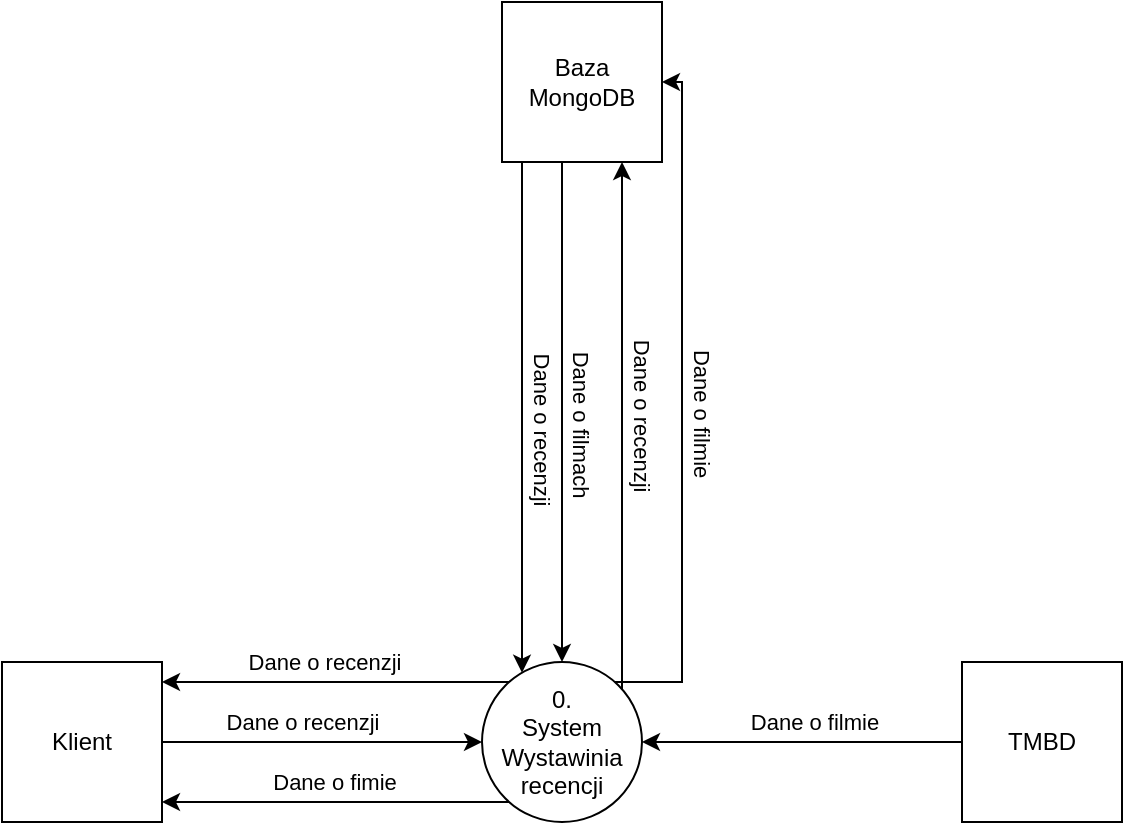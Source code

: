 <mxfile version="22.1.2" type="device">
  <diagram name="Strona-1" id="aVnTq10F7FJGn_nObgPH">
    <mxGraphModel dx="757" dy="571" grid="1" gridSize="10" guides="1" tooltips="1" connect="1" arrows="1" fold="1" page="1" pageScale="1" pageWidth="827" pageHeight="1169" math="0" shadow="0">
      <root>
        <mxCell id="0" />
        <mxCell id="1" parent="0" />
        <mxCell id="HxZ0tnVYBvinbMBndXKt-5" style="edgeStyle=orthogonalEdgeStyle;rounded=0;orthogonalLoop=1;jettySize=auto;html=1;" edge="1" parent="1" source="HxZ0tnVYBvinbMBndXKt-1" target="HxZ0tnVYBvinbMBndXKt-4">
          <mxGeometry relative="1" as="geometry">
            <Array as="points">
              <mxPoint x="310" y="390" />
              <mxPoint x="310" y="390" />
            </Array>
          </mxGeometry>
        </mxCell>
        <mxCell id="HxZ0tnVYBvinbMBndXKt-16" value="Dane o recenzji" style="edgeLabel;html=1;align=center;verticalAlign=middle;resizable=0;points=[];" vertex="1" connectable="0" parent="HxZ0tnVYBvinbMBndXKt-5">
          <mxGeometry x="-0.236" y="1" relative="1" as="geometry">
            <mxPoint x="9" y="-9" as="offset" />
          </mxGeometry>
        </mxCell>
        <mxCell id="HxZ0tnVYBvinbMBndXKt-1" value="Klient" style="whiteSpace=wrap;html=1;aspect=fixed;" vertex="1" parent="1">
          <mxGeometry x="150" y="350" width="80" height="80" as="geometry" />
        </mxCell>
        <mxCell id="HxZ0tnVYBvinbMBndXKt-3" value="TMBD" style="whiteSpace=wrap;html=1;aspect=fixed;" vertex="1" parent="1">
          <mxGeometry x="630" y="350" width="80" height="80" as="geometry" />
        </mxCell>
        <mxCell id="HxZ0tnVYBvinbMBndXKt-18" style="edgeStyle=orthogonalEdgeStyle;rounded=0;orthogonalLoop=1;jettySize=auto;html=1;" edge="1" parent="1" source="HxZ0tnVYBvinbMBndXKt-4" target="HxZ0tnVYBvinbMBndXKt-1">
          <mxGeometry relative="1" as="geometry">
            <Array as="points">
              <mxPoint x="310" y="420" />
              <mxPoint x="310" y="420" />
            </Array>
          </mxGeometry>
        </mxCell>
        <mxCell id="HxZ0tnVYBvinbMBndXKt-20" value="Dane o fimie" style="edgeLabel;html=1;align=center;verticalAlign=middle;resizable=0;points=[];" vertex="1" connectable="0" parent="HxZ0tnVYBvinbMBndXKt-18">
          <mxGeometry x="0.007" y="-1" relative="1" as="geometry">
            <mxPoint y="-9" as="offset" />
          </mxGeometry>
        </mxCell>
        <mxCell id="HxZ0tnVYBvinbMBndXKt-19" style="edgeStyle=orthogonalEdgeStyle;rounded=0;orthogonalLoop=1;jettySize=auto;html=1;" edge="1" parent="1" source="HxZ0tnVYBvinbMBndXKt-4" target="HxZ0tnVYBvinbMBndXKt-1">
          <mxGeometry relative="1" as="geometry">
            <Array as="points">
              <mxPoint x="300" y="360" />
              <mxPoint x="300" y="360" />
            </Array>
          </mxGeometry>
        </mxCell>
        <mxCell id="HxZ0tnVYBvinbMBndXKt-21" value="Dane o recenzji" style="edgeLabel;html=1;align=center;verticalAlign=middle;resizable=0;points=[];" vertex="1" connectable="0" parent="HxZ0tnVYBvinbMBndXKt-19">
          <mxGeometry x="0.064" y="1" relative="1" as="geometry">
            <mxPoint y="-11" as="offset" />
          </mxGeometry>
        </mxCell>
        <mxCell id="HxZ0tnVYBvinbMBndXKt-22" style="edgeStyle=orthogonalEdgeStyle;rounded=0;orthogonalLoop=1;jettySize=auto;html=1;" edge="1" parent="1" source="HxZ0tnVYBvinbMBndXKt-4" target="HxZ0tnVYBvinbMBndXKt-7">
          <mxGeometry relative="1" as="geometry">
            <Array as="points">
              <mxPoint x="490" y="360" />
              <mxPoint x="490" y="60" />
            </Array>
          </mxGeometry>
        </mxCell>
        <mxCell id="HxZ0tnVYBvinbMBndXKt-23" value="Dane o filmie" style="edgeLabel;html=1;align=center;verticalAlign=middle;resizable=0;points=[];rotation=90;" vertex="1" connectable="0" parent="HxZ0tnVYBvinbMBndXKt-22">
          <mxGeometry x="-0.071" relative="1" as="geometry">
            <mxPoint x="10" y="-9" as="offset" />
          </mxGeometry>
        </mxCell>
        <mxCell id="HxZ0tnVYBvinbMBndXKt-4" value="0.&lt;br&gt;System Wystawinia recencji" style="ellipse;whiteSpace=wrap;html=1;aspect=fixed;" vertex="1" parent="1">
          <mxGeometry x="390" y="350" width="80" height="80" as="geometry" />
        </mxCell>
        <mxCell id="HxZ0tnVYBvinbMBndXKt-26" style="edgeStyle=orthogonalEdgeStyle;rounded=0;orthogonalLoop=1;jettySize=auto;html=1;" edge="1" parent="1" source="HxZ0tnVYBvinbMBndXKt-7" target="HxZ0tnVYBvinbMBndXKt-4">
          <mxGeometry relative="1" as="geometry">
            <Array as="points">
              <mxPoint x="430" y="260" />
              <mxPoint x="430" y="260" />
            </Array>
          </mxGeometry>
        </mxCell>
        <mxCell id="HxZ0tnVYBvinbMBndXKt-27" value="Dane o filmach" style="edgeLabel;html=1;align=center;verticalAlign=middle;resizable=0;points=[];rotation=90;" vertex="1" connectable="0" parent="HxZ0tnVYBvinbMBndXKt-26">
          <mxGeometry x="0.043" y="2" relative="1" as="geometry">
            <mxPoint x="8" as="offset" />
          </mxGeometry>
        </mxCell>
        <mxCell id="HxZ0tnVYBvinbMBndXKt-7" value="Baza MongoDB" style="whiteSpace=wrap;html=1;aspect=fixed;" vertex="1" parent="1">
          <mxGeometry x="400" y="20" width="80" height="80" as="geometry" />
        </mxCell>
        <mxCell id="HxZ0tnVYBvinbMBndXKt-10" style="edgeStyle=orthogonalEdgeStyle;rounded=0;orthogonalLoop=1;jettySize=auto;html=1;" edge="1" parent="1" source="HxZ0tnVYBvinbMBndXKt-3" target="HxZ0tnVYBvinbMBndXKt-4">
          <mxGeometry relative="1" as="geometry">
            <mxPoint x="480" y="400" as="sourcePoint" />
            <mxPoint x="590" y="430" as="targetPoint" />
            <Array as="points" />
          </mxGeometry>
        </mxCell>
        <mxCell id="HxZ0tnVYBvinbMBndXKt-17" value="Dane o filmie" style="edgeLabel;html=1;align=center;verticalAlign=middle;resizable=0;points=[];" vertex="1" connectable="0" parent="HxZ0tnVYBvinbMBndXKt-10">
          <mxGeometry x="-0.067" y="2" relative="1" as="geometry">
            <mxPoint y="-12" as="offset" />
          </mxGeometry>
        </mxCell>
        <mxCell id="HxZ0tnVYBvinbMBndXKt-32" style="edgeStyle=orthogonalEdgeStyle;rounded=0;orthogonalLoop=1;jettySize=auto;html=1;" edge="1" parent="1" source="HxZ0tnVYBvinbMBndXKt-4" target="HxZ0tnVYBvinbMBndXKt-7">
          <mxGeometry relative="1" as="geometry">
            <mxPoint x="450" y="110" as="sourcePoint" />
            <mxPoint x="450" y="361" as="targetPoint" />
            <Array as="points">
              <mxPoint x="460" y="220" />
              <mxPoint x="460" y="220" />
            </Array>
          </mxGeometry>
        </mxCell>
        <mxCell id="HxZ0tnVYBvinbMBndXKt-33" value="Dane o recenzji" style="edgeLabel;html=1;align=center;verticalAlign=middle;resizable=0;points=[];rotation=90;" vertex="1" connectable="0" parent="HxZ0tnVYBvinbMBndXKt-32">
          <mxGeometry x="0.043" y="2" relative="1" as="geometry">
            <mxPoint x="12" as="offset" />
          </mxGeometry>
        </mxCell>
        <mxCell id="HxZ0tnVYBvinbMBndXKt-34" style="edgeStyle=orthogonalEdgeStyle;rounded=0;orthogonalLoop=1;jettySize=auto;html=1;" edge="1" parent="1" source="HxZ0tnVYBvinbMBndXKt-7" target="HxZ0tnVYBvinbMBndXKt-4">
          <mxGeometry relative="1" as="geometry">
            <mxPoint x="440" y="110" as="sourcePoint" />
            <mxPoint x="440" y="360" as="targetPoint" />
            <Array as="points">
              <mxPoint x="410" y="220" />
              <mxPoint x="410" y="220" />
            </Array>
          </mxGeometry>
        </mxCell>
        <mxCell id="HxZ0tnVYBvinbMBndXKt-35" value="Dane o recenzji" style="edgeLabel;html=1;align=center;verticalAlign=middle;resizable=0;points=[];rotation=90;" vertex="1" connectable="0" parent="HxZ0tnVYBvinbMBndXKt-34">
          <mxGeometry x="0.043" y="2" relative="1" as="geometry">
            <mxPoint x="8" as="offset" />
          </mxGeometry>
        </mxCell>
      </root>
    </mxGraphModel>
  </diagram>
</mxfile>
